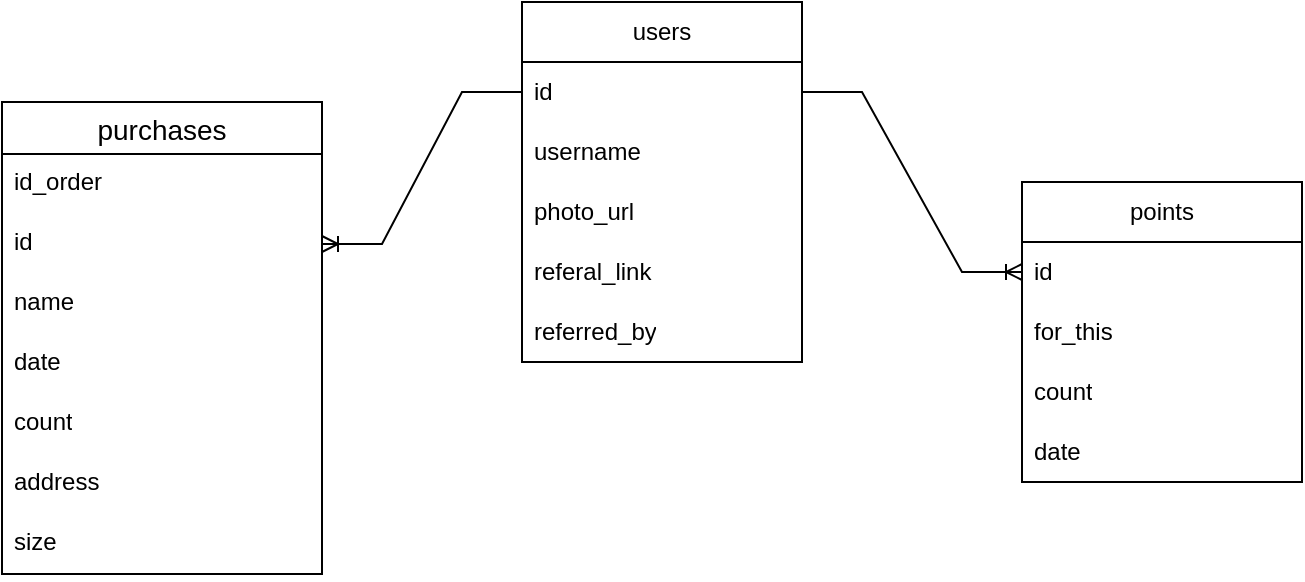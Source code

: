 <mxfile version="28.2.5">
  <diagram name="Страница — 1" id="fMCS_fZ31mYVatUuW7Pv">
    <mxGraphModel dx="1018" dy="777" grid="1" gridSize="10" guides="1" tooltips="1" connect="1" arrows="1" fold="1" page="1" pageScale="1" pageWidth="1200" pageHeight="1920" math="0" shadow="0">
      <root>
        <mxCell id="0" />
        <mxCell id="1" parent="0" />
        <mxCell id="dOVHgsx-7RN634b_8-dJ-1" value="users" style="swimlane;fontStyle=0;childLayout=stackLayout;horizontal=1;startSize=30;horizontalStack=0;resizeParent=1;resizeParentMax=0;resizeLast=0;collapsible=1;marginBottom=0;whiteSpace=wrap;html=1;" parent="1" vertex="1">
          <mxGeometry x="310" y="300" width="140" height="180" as="geometry" />
        </mxCell>
        <mxCell id="dOVHgsx-7RN634b_8-dJ-2" value="id" style="text;strokeColor=none;fillColor=none;align=left;verticalAlign=middle;spacingLeft=4;spacingRight=4;overflow=hidden;points=[[0,0.5],[1,0.5]];portConstraint=eastwest;rotatable=0;whiteSpace=wrap;html=1;" parent="dOVHgsx-7RN634b_8-dJ-1" vertex="1">
          <mxGeometry y="30" width="140" height="30" as="geometry" />
        </mxCell>
        <mxCell id="dOVHgsx-7RN634b_8-dJ-3" value="username" style="text;strokeColor=none;fillColor=none;align=left;verticalAlign=middle;spacingLeft=4;spacingRight=4;overflow=hidden;points=[[0,0.5],[1,0.5]];portConstraint=eastwest;rotatable=0;whiteSpace=wrap;html=1;" parent="dOVHgsx-7RN634b_8-dJ-1" vertex="1">
          <mxGeometry y="60" width="140" height="30" as="geometry" />
        </mxCell>
        <mxCell id="dOVHgsx-7RN634b_8-dJ-4" value="photo_url" style="text;strokeColor=none;fillColor=none;align=left;verticalAlign=middle;spacingLeft=4;spacingRight=4;overflow=hidden;points=[[0,0.5],[1,0.5]];portConstraint=eastwest;rotatable=0;whiteSpace=wrap;html=1;" parent="dOVHgsx-7RN634b_8-dJ-1" vertex="1">
          <mxGeometry y="90" width="140" height="30" as="geometry" />
        </mxCell>
        <mxCell id="dOVHgsx-7RN634b_8-dJ-9" value="referal_link" style="text;strokeColor=none;fillColor=none;align=left;verticalAlign=middle;spacingLeft=4;spacingRight=4;overflow=hidden;points=[[0,0.5],[1,0.5]];portConstraint=eastwest;rotatable=0;whiteSpace=wrap;html=1;" parent="dOVHgsx-7RN634b_8-dJ-1" vertex="1">
          <mxGeometry y="120" width="140" height="30" as="geometry" />
        </mxCell>
        <mxCell id="dOVHgsx-7RN634b_8-dJ-15" value="referred_by" style="text;strokeColor=none;fillColor=none;align=left;verticalAlign=middle;spacingLeft=4;spacingRight=4;overflow=hidden;points=[[0,0.5],[1,0.5]];portConstraint=eastwest;rotatable=0;whiteSpace=wrap;html=1;" parent="dOVHgsx-7RN634b_8-dJ-1" vertex="1">
          <mxGeometry y="150" width="140" height="30" as="geometry" />
        </mxCell>
        <mxCell id="dOVHgsx-7RN634b_8-dJ-5" value="points" style="swimlane;fontStyle=0;childLayout=stackLayout;horizontal=1;startSize=30;horizontalStack=0;resizeParent=1;resizeParentMax=0;resizeLast=0;collapsible=1;marginBottom=0;whiteSpace=wrap;html=1;" parent="1" vertex="1">
          <mxGeometry x="560" y="390" width="140" height="150" as="geometry" />
        </mxCell>
        <mxCell id="dOVHgsx-7RN634b_8-dJ-6" value="id" style="text;strokeColor=none;fillColor=none;align=left;verticalAlign=middle;spacingLeft=4;spacingRight=4;overflow=hidden;points=[[0,0.5],[1,0.5]];portConstraint=eastwest;rotatable=0;whiteSpace=wrap;html=1;" parent="dOVHgsx-7RN634b_8-dJ-5" vertex="1">
          <mxGeometry y="30" width="140" height="30" as="geometry" />
        </mxCell>
        <mxCell id="dOVHgsx-7RN634b_8-dJ-7" value="for_this" style="text;strokeColor=none;fillColor=none;align=left;verticalAlign=middle;spacingLeft=4;spacingRight=4;overflow=hidden;points=[[0,0.5],[1,0.5]];portConstraint=eastwest;rotatable=0;whiteSpace=wrap;html=1;" parent="dOVHgsx-7RN634b_8-dJ-5" vertex="1">
          <mxGeometry y="60" width="140" height="30" as="geometry" />
        </mxCell>
        <mxCell id="dOVHgsx-7RN634b_8-dJ-8" value="count" style="text;strokeColor=none;fillColor=none;align=left;verticalAlign=middle;spacingLeft=4;spacingRight=4;overflow=hidden;points=[[0,0.5],[1,0.5]];portConstraint=eastwest;rotatable=0;whiteSpace=wrap;html=1;" parent="dOVHgsx-7RN634b_8-dJ-5" vertex="1">
          <mxGeometry y="90" width="140" height="30" as="geometry" />
        </mxCell>
        <mxCell id="t9_Ibvubg-PuSnONrtSU-1" value="date" style="text;strokeColor=none;fillColor=none;align=left;verticalAlign=middle;spacingLeft=4;spacingRight=4;overflow=hidden;points=[[0,0.5],[1,0.5]];portConstraint=eastwest;rotatable=0;whiteSpace=wrap;html=1;" vertex="1" parent="dOVHgsx-7RN634b_8-dJ-5">
          <mxGeometry y="120" width="140" height="30" as="geometry" />
        </mxCell>
        <mxCell id="dOVHgsx-7RN634b_8-dJ-10" value="" style="edgeStyle=entityRelationEdgeStyle;fontSize=12;html=1;endArrow=ERoneToMany;rounded=0;exitX=1;exitY=0.5;exitDx=0;exitDy=0;entryX=0;entryY=0.5;entryDx=0;entryDy=0;" parent="1" source="dOVHgsx-7RN634b_8-dJ-2" target="dOVHgsx-7RN634b_8-dJ-6" edge="1">
          <mxGeometry width="100" height="100" relative="1" as="geometry">
            <mxPoint x="460" y="360" as="sourcePoint" />
            <mxPoint x="560" y="260" as="targetPoint" />
          </mxGeometry>
        </mxCell>
        <mxCell id="dOVHgsx-7RN634b_8-dJ-11" value="purchases" style="swimlane;fontStyle=0;childLayout=stackLayout;horizontal=1;startSize=26;horizontalStack=0;resizeParent=1;resizeParentMax=0;resizeLast=0;collapsible=1;marginBottom=0;align=center;fontSize=14;" parent="1" vertex="1">
          <mxGeometry x="50" y="350" width="160" height="236" as="geometry" />
        </mxCell>
        <mxCell id="dOVHgsx-7RN634b_8-dJ-20" value="id_order" style="text;strokeColor=none;fillColor=none;spacingLeft=4;spacingRight=4;overflow=hidden;rotatable=0;points=[[0,0.5],[1,0.5]];portConstraint=eastwest;fontSize=12;whiteSpace=wrap;html=1;" parent="dOVHgsx-7RN634b_8-dJ-11" vertex="1">
          <mxGeometry y="26" width="160" height="30" as="geometry" />
        </mxCell>
        <mxCell id="dOVHgsx-7RN634b_8-dJ-12" value="id" style="text;strokeColor=none;fillColor=none;spacingLeft=4;spacingRight=4;overflow=hidden;rotatable=0;points=[[0,0.5],[1,0.5]];portConstraint=eastwest;fontSize=12;whiteSpace=wrap;html=1;" parent="dOVHgsx-7RN634b_8-dJ-11" vertex="1">
          <mxGeometry y="56" width="160" height="30" as="geometry" />
        </mxCell>
        <mxCell id="dOVHgsx-7RN634b_8-dJ-13" value="name" style="text;strokeColor=none;fillColor=none;spacingLeft=4;spacingRight=4;overflow=hidden;rotatable=0;points=[[0,0.5],[1,0.5]];portConstraint=eastwest;fontSize=12;whiteSpace=wrap;html=1;" parent="dOVHgsx-7RN634b_8-dJ-11" vertex="1">
          <mxGeometry y="86" width="160" height="30" as="geometry" />
        </mxCell>
        <mxCell id="dOVHgsx-7RN634b_8-dJ-14" value="date" style="text;strokeColor=none;fillColor=none;spacingLeft=4;spacingRight=4;overflow=hidden;rotatable=0;points=[[0,0.5],[1,0.5]];portConstraint=eastwest;fontSize=12;whiteSpace=wrap;html=1;" parent="dOVHgsx-7RN634b_8-dJ-11" vertex="1">
          <mxGeometry y="116" width="160" height="30" as="geometry" />
        </mxCell>
        <mxCell id="dOVHgsx-7RN634b_8-dJ-16" value="count" style="text;strokeColor=none;fillColor=none;spacingLeft=4;spacingRight=4;overflow=hidden;rotatable=0;points=[[0,0.5],[1,0.5]];portConstraint=eastwest;fontSize=12;whiteSpace=wrap;html=1;" parent="dOVHgsx-7RN634b_8-dJ-11" vertex="1">
          <mxGeometry y="146" width="160" height="30" as="geometry" />
        </mxCell>
        <mxCell id="dOVHgsx-7RN634b_8-dJ-21" value="address" style="text;strokeColor=none;fillColor=none;spacingLeft=4;spacingRight=4;overflow=hidden;rotatable=0;points=[[0,0.5],[1,0.5]];portConstraint=eastwest;fontSize=12;whiteSpace=wrap;html=1;" parent="dOVHgsx-7RN634b_8-dJ-11" vertex="1">
          <mxGeometry y="176" width="160" height="30" as="geometry" />
        </mxCell>
        <mxCell id="dOVHgsx-7RN634b_8-dJ-17" value="size" style="text;strokeColor=none;fillColor=none;spacingLeft=4;spacingRight=4;overflow=hidden;rotatable=0;points=[[0,0.5],[1,0.5]];portConstraint=eastwest;fontSize=12;whiteSpace=wrap;html=1;" parent="dOVHgsx-7RN634b_8-dJ-11" vertex="1">
          <mxGeometry y="206" width="160" height="30" as="geometry" />
        </mxCell>
        <mxCell id="dOVHgsx-7RN634b_8-dJ-19" value="" style="edgeStyle=entityRelationEdgeStyle;fontSize=12;html=1;endArrow=ERoneToMany;rounded=0;exitX=0;exitY=0.5;exitDx=0;exitDy=0;entryX=1;entryY=0.5;entryDx=0;entryDy=0;" parent="1" source="dOVHgsx-7RN634b_8-dJ-2" target="dOVHgsx-7RN634b_8-dJ-12" edge="1">
          <mxGeometry width="100" height="100" relative="1" as="geometry">
            <mxPoint x="340" y="400" as="sourcePoint" />
            <mxPoint x="440" y="300" as="targetPoint" />
          </mxGeometry>
        </mxCell>
      </root>
    </mxGraphModel>
  </diagram>
</mxfile>
